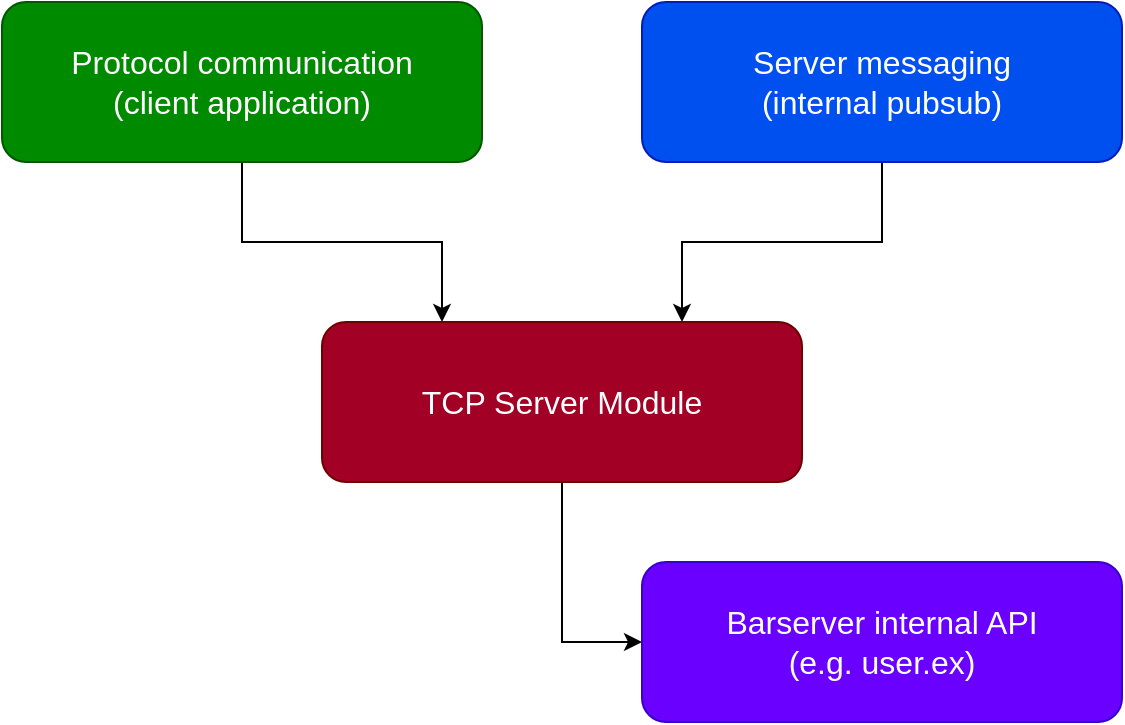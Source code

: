 <mxfile>
    <diagram id="joUaeKdTTMiCsIj0IbJK" name="Page-1">
        <mxGraphModel dx="2354" dy="1169" grid="1" gridSize="10" guides="1" tooltips="1" connect="1" arrows="1" fold="1" page="1" pageScale="1" pageWidth="827" pageHeight="1169" math="0" shadow="0">
            <root>
                <mxCell id="0"/>
                <mxCell id="1" parent="0"/>
                <mxCell id="53" style="edgeStyle=elbowEdgeStyle;rounded=0;html=1;entryX=0;entryY=0.5;entryDx=0;entryDy=0;fontSize=16;" edge="1" parent="1" source="40" target="51">
                    <mxGeometry relative="1" as="geometry">
                        <Array as="points">
                            <mxPoint x="400" y="340"/>
                        </Array>
                    </mxGeometry>
                </mxCell>
                <mxCell id="40" value="TCP Server Module" style="rounded=1;whiteSpace=wrap;html=1;fontSize=16;fillColor=#a20025;fontColor=#ffffff;strokeColor=#6F0000;" vertex="1" parent="1">
                    <mxGeometry x="280" y="240" width="240" height="80" as="geometry"/>
                </mxCell>
                <mxCell id="48" style="edgeStyle=elbowEdgeStyle;rounded=0;elbow=vertical;html=1;fontSize=18;entryX=0.25;entryY=0;entryDx=0;entryDy=0;" edge="1" parent="1" source="41" target="40">
                    <mxGeometry relative="1" as="geometry"/>
                </mxCell>
                <mxCell id="41" value="Protocol communication&lt;br style=&quot;font-size: 16px;&quot;&gt;(client application)" style="rounded=1;whiteSpace=wrap;html=1;fontSize=16;fillColor=#008a00;fontColor=#ffffff;strokeColor=#005700;" vertex="1" parent="1">
                    <mxGeometry x="120" y="80" width="240" height="80" as="geometry"/>
                </mxCell>
                <mxCell id="50" style="edgeStyle=elbowEdgeStyle;rounded=0;elbow=vertical;html=1;entryX=0.75;entryY=0;entryDx=0;entryDy=0;fontSize=18;" edge="1" parent="1" source="42" target="40">
                    <mxGeometry relative="1" as="geometry"/>
                </mxCell>
                <mxCell id="42" value="Server messaging&lt;br style=&quot;font-size: 16px;&quot;&gt;(internal pubsub)" style="rounded=1;whiteSpace=wrap;html=1;fontSize=16;fillColor=#0050ef;fontColor=#ffffff;strokeColor=#001DBC;" vertex="1" parent="1">
                    <mxGeometry x="440" y="80" width="240" height="80" as="geometry"/>
                </mxCell>
                <mxCell id="51" value="Barserver internal API&lt;br&gt;(e.g. user.ex)" style="rounded=1;whiteSpace=wrap;html=1;fontSize=16;fillColor=#6a00ff;fontColor=#ffffff;strokeColor=#3700CC;" vertex="1" parent="1">
                    <mxGeometry x="440" y="360" width="240" height="80" as="geometry"/>
                </mxCell>
            </root>
        </mxGraphModel>
    </diagram>
</mxfile>